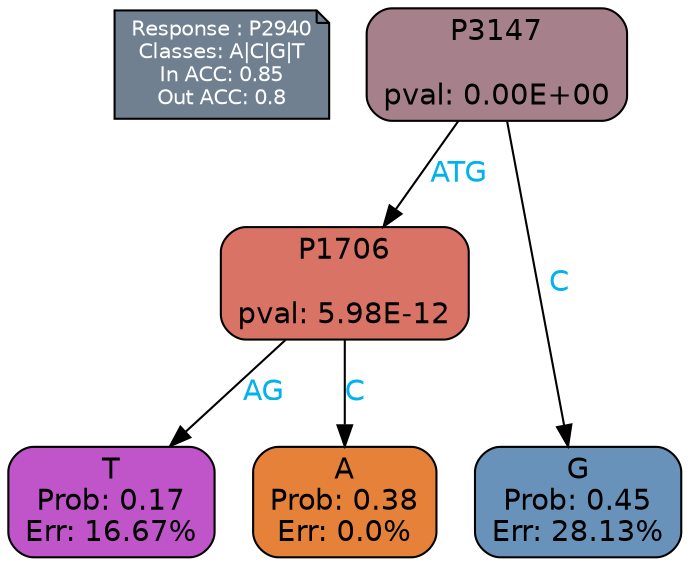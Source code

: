 digraph Tree {
node [shape=box, style="filled, rounded", color="black", fontname=helvetica] ;
graph [ranksep=equally, splines=polylines, bgcolor=transparent, dpi=600] ;
edge [fontname=helvetica] ;
LEGEND [label="Response : P2940
Classes: A|C|G|T
In ACC: 0.85
Out ACC: 0.8
",shape=note,align=left,style=filled,fillcolor="slategray",fontcolor="white",fontsize=10];1 [label="P3147

pval: 0.00E+00", fillcolor="#a6818b"] ;
2 [label="P1706

pval: 5.98E-12", fillcolor="#d97365"] ;
3 [label="T
Prob: 0.17
Err: 16.67%", fillcolor="#bf55c8"] ;
4 [label="A
Prob: 0.38
Err: 0.0%", fillcolor="#e58139"] ;
5 [label="G
Prob: 0.45
Err: 28.13%", fillcolor="#6892ba"] ;
1 -> 2 [label="ATG",fontcolor=deepskyblue2] ;
1 -> 5 [label="C",fontcolor=deepskyblue2] ;
2 -> 3 [label="AG",fontcolor=deepskyblue2] ;
2 -> 4 [label="C",fontcolor=deepskyblue2] ;
{rank = same; 3;4;5;}{rank = same; LEGEND;1;}}